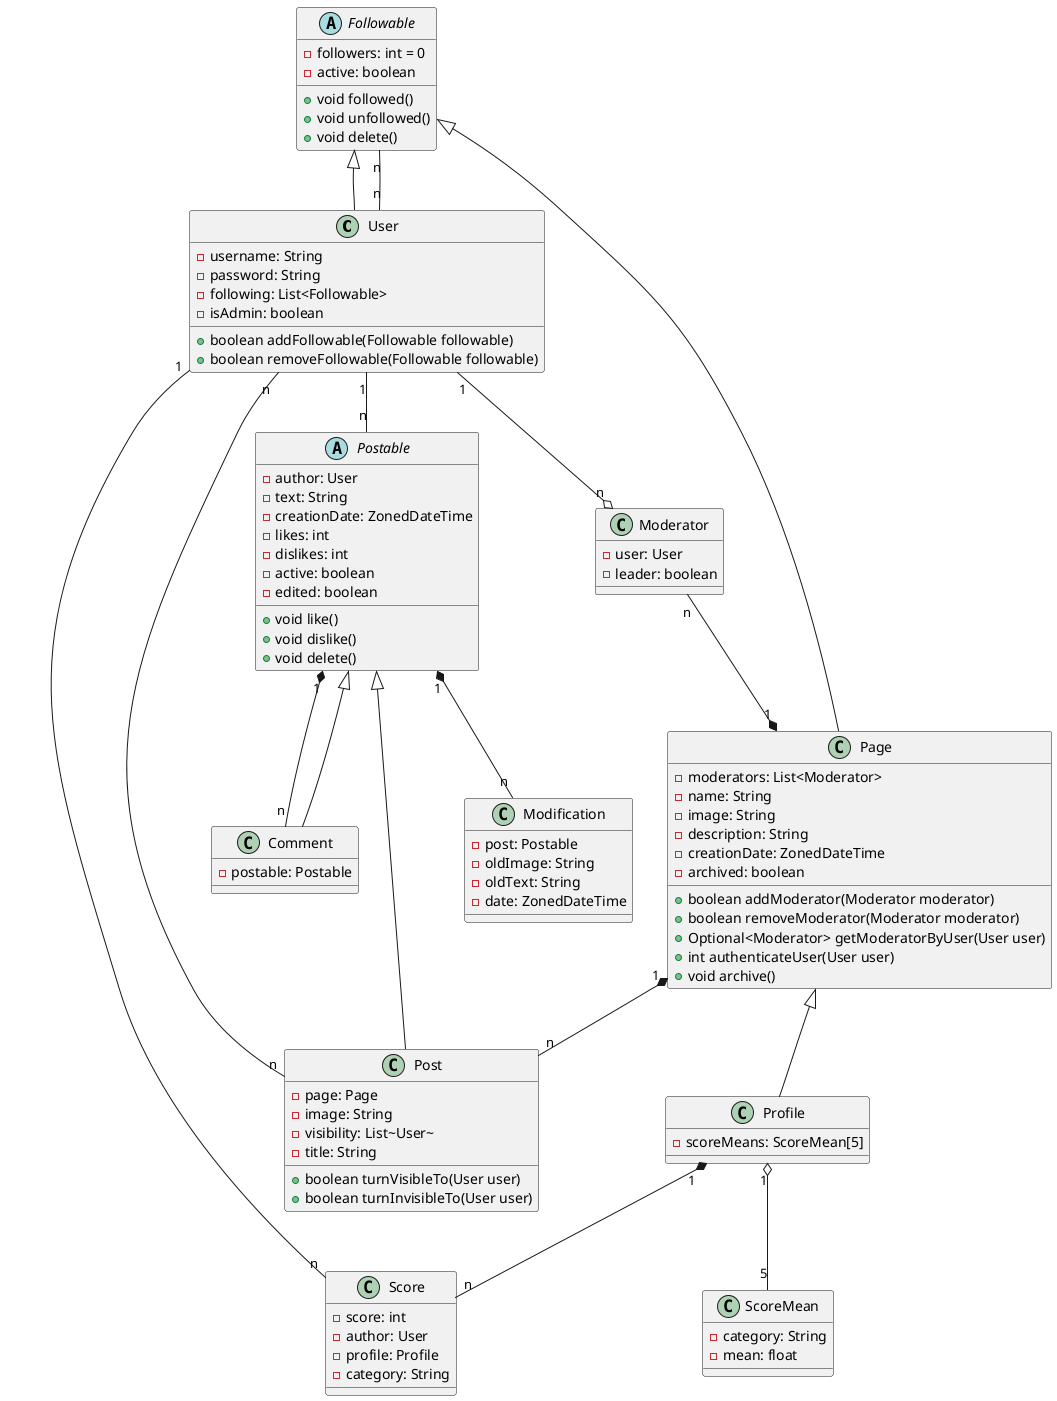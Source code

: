 @startuml Classes
    class User {
        -username: String
        -password: String
        -following: List<Followable>
        -isAdmin: boolean
        +boolean addFollowable(Followable followable)
        +boolean removeFollowable(Followable followable)
    }
    class Page {
        -moderators: List<Moderator>
        -name: String
        -image: String
        -description: String
        -creationDate: ZonedDateTime
        -archived: boolean
        +boolean addModerator(Moderator moderator)
        +boolean removeModerator(Moderator moderator)
        +Optional<Moderator> getModeratorByUser(User user)
        +int authenticateUser(User user)
        +void archive()
    }
    abstract class Followable {
        -followers: int = 0
        -active: boolean
        +void followed()
        +void unfollowed()
        +void delete()
    }
    class Profile {
        -scoreMeans: ScoreMean[5] 
    }
    abstract class Postable {
        -author: User
        -text: String
        -creationDate: ZonedDateTime
        -likes: int
        -dislikes: int
        -active: boolean
        -edited: boolean
        +void like()
        +void dislike()
        +void delete()
    }
    class Post {
        -page: Page
        -image: String
        -visibility: List~User~
        -title: String
        +boolean turnVisibleTo(User user)
        +boolean turnInvisibleTo(User user)
    }
    class Comment {
        -postable: Postable
    }
    class Modification {
        -post: Postable
        -oldImage: String
        -oldText: String
        -date: ZonedDateTime
    }
    class Score {
        -score: int
        -author: User
        -profile: Profile
        -category: String
    }
    class Moderator {
        -user: User
        -leader: boolean
    }
    class ScoreMean {
        -category: String
        -mean: float
    }
    Followable <|-- User
    Followable <|-- Page
    Followable "n" -- "n" User
    User "1" -- "n" Postable
    User "1" --o "n" Moderator
    User "1" -- "n" Score
    Moderator "n" --* "1" Page
    Page "1" *-- "n" Post
    Postable "1" *-- "n" Modification
    Postable "1" *-- "n" Comment
    Profile "1" *-- "n" Score
    User "n" -- "n" Post
    Profile "1" o-- "5" ScoreMean
    Page <|-- Profile
    Postable <|-- Post
    Postable <|-- Comment
@enduml